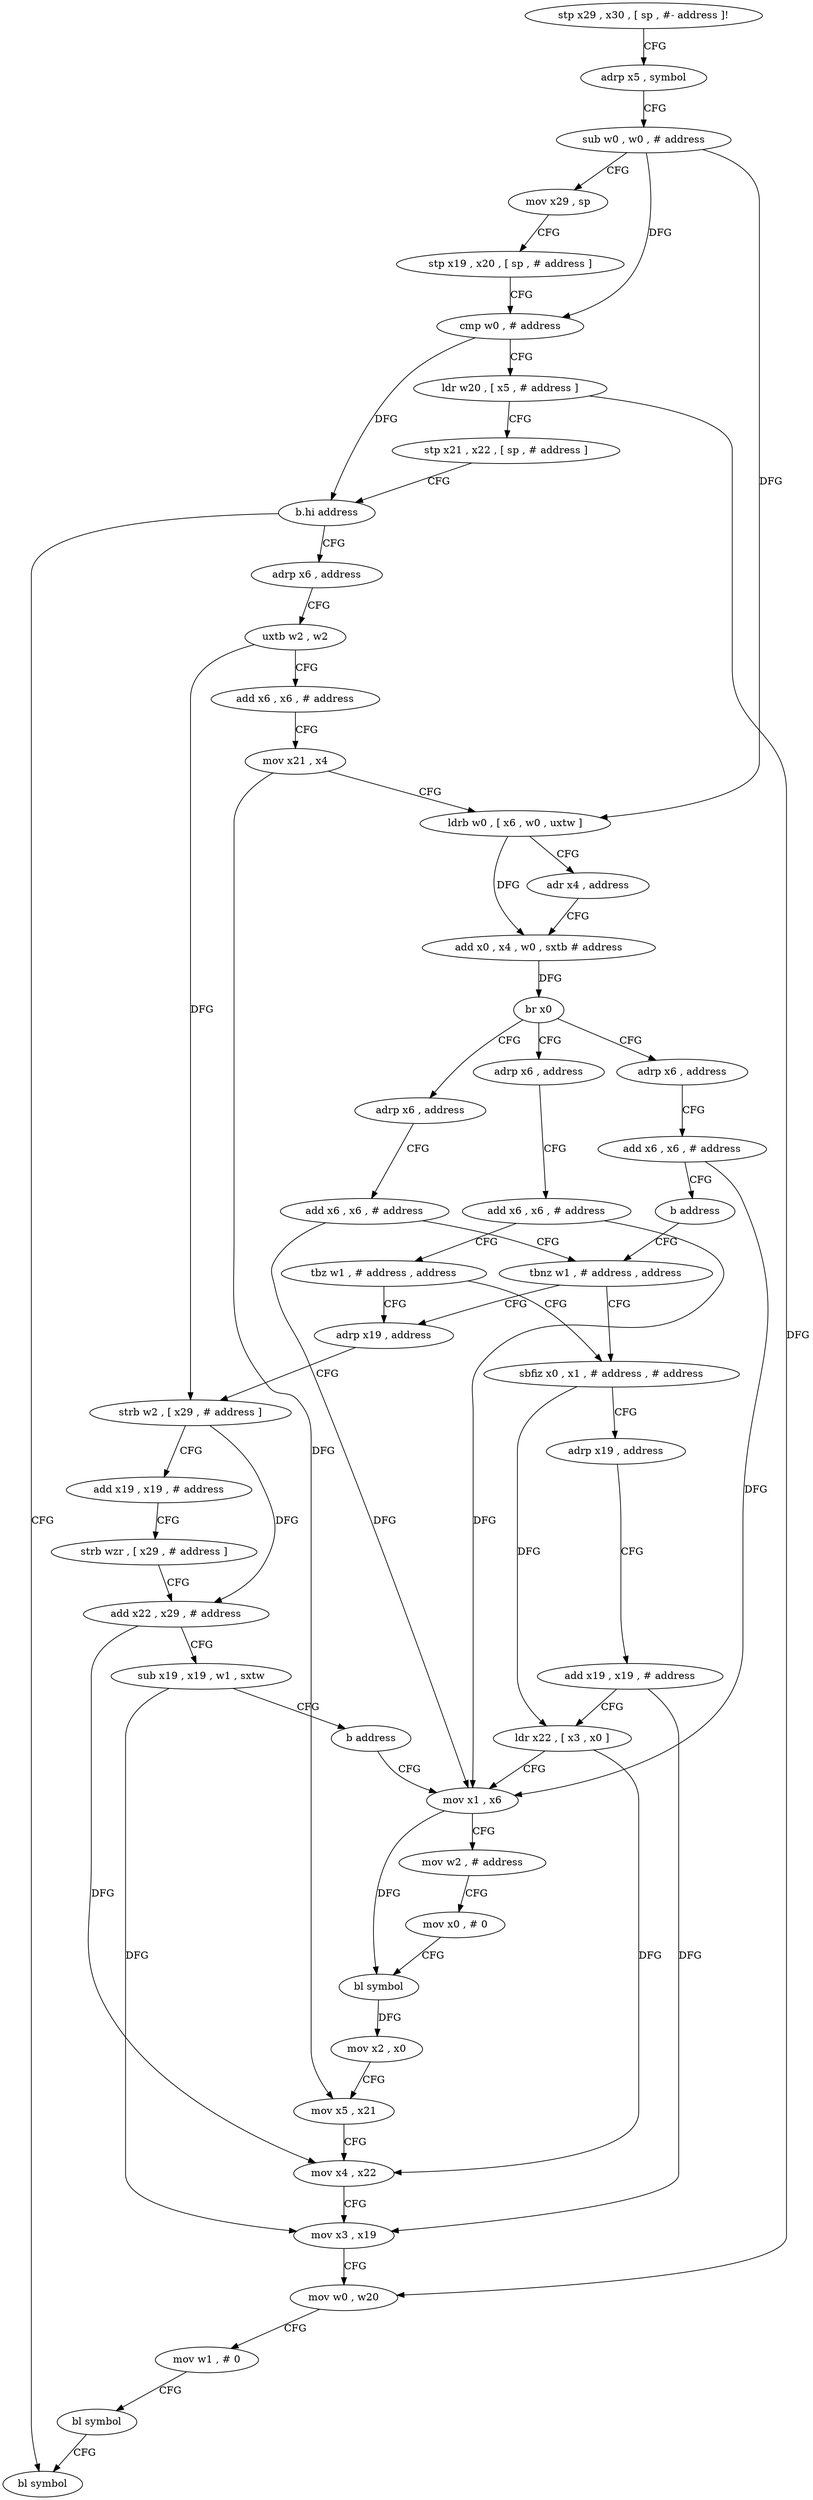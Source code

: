 digraph "func" {
"4328360" [label = "stp x29 , x30 , [ sp , #- address ]!" ]
"4328364" [label = "adrp x5 , symbol" ]
"4328368" [label = "sub w0 , w0 , # address" ]
"4328372" [label = "mov x29 , sp" ]
"4328376" [label = "stp x19 , x20 , [ sp , # address ]" ]
"4328380" [label = "cmp w0 , # address" ]
"4328384" [label = "ldr w20 , [ x5 , # address ]" ]
"4328388" [label = "stp x21 , x22 , [ sp , # address ]" ]
"4328392" [label = "b.hi address" ]
"4328500" [label = "bl symbol" ]
"4328396" [label = "adrp x6 , address" ]
"4328400" [label = "uxtb w2 , w2" ]
"4328404" [label = "add x6 , x6 , # address" ]
"4328408" [label = "mov x21 , x4" ]
"4328412" [label = "ldrb w0 , [ x6 , w0 , uxtw ]" ]
"4328416" [label = "adr x4 , address" ]
"4328420" [label = "add x0 , x4 , w0 , sxtb # address" ]
"4328424" [label = "br x0" ]
"4328428" [label = "adrp x6 , address" ]
"4328504" [label = "adrp x6 , address" ]
"4328544" [label = "adrp x6 , address" ]
"4328432" [label = "add x6 , x6 , # address" ]
"4328436" [label = "tbnz w1 , # address , address" ]
"4328508" [label = "add x6 , x6 , # address" ]
"4328512" [label = "tbz w1 , # address , address" ]
"4328440" [label = "sbfiz x0 , x1 , # address , # address" ]
"4328516" [label = "adrp x19 , address" ]
"4328548" [label = "add x6 , x6 , # address" ]
"4328552" [label = "b address" ]
"4328520" [label = "strb w2 , [ x29 , # address ]" ]
"4328524" [label = "add x19 , x19 , # address" ]
"4328528" [label = "strb wzr , [ x29 , # address ]" ]
"4328532" [label = "add x22 , x29 , # address" ]
"4328536" [label = "sub x19 , x19 , w1 , sxtw" ]
"4328540" [label = "b address" ]
"4328456" [label = "mov x1 , x6" ]
"4328444" [label = "adrp x19 , address" ]
"4328448" [label = "add x19 , x19 , # address" ]
"4328452" [label = "ldr x22 , [ x3 , x0 ]" ]
"4328460" [label = "mov w2 , # address" ]
"4328464" [label = "mov x0 , # 0" ]
"4328468" [label = "bl symbol" ]
"4328472" [label = "mov x2 , x0" ]
"4328476" [label = "mov x5 , x21" ]
"4328480" [label = "mov x4 , x22" ]
"4328484" [label = "mov x3 , x19" ]
"4328488" [label = "mov w0 , w20" ]
"4328492" [label = "mov w1 , # 0" ]
"4328496" [label = "bl symbol" ]
"4328360" -> "4328364" [ label = "CFG" ]
"4328364" -> "4328368" [ label = "CFG" ]
"4328368" -> "4328372" [ label = "CFG" ]
"4328368" -> "4328380" [ label = "DFG" ]
"4328368" -> "4328412" [ label = "DFG" ]
"4328372" -> "4328376" [ label = "CFG" ]
"4328376" -> "4328380" [ label = "CFG" ]
"4328380" -> "4328384" [ label = "CFG" ]
"4328380" -> "4328392" [ label = "DFG" ]
"4328384" -> "4328388" [ label = "CFG" ]
"4328384" -> "4328488" [ label = "DFG" ]
"4328388" -> "4328392" [ label = "CFG" ]
"4328392" -> "4328500" [ label = "CFG" ]
"4328392" -> "4328396" [ label = "CFG" ]
"4328396" -> "4328400" [ label = "CFG" ]
"4328400" -> "4328404" [ label = "CFG" ]
"4328400" -> "4328520" [ label = "DFG" ]
"4328404" -> "4328408" [ label = "CFG" ]
"4328408" -> "4328412" [ label = "CFG" ]
"4328408" -> "4328476" [ label = "DFG" ]
"4328412" -> "4328416" [ label = "CFG" ]
"4328412" -> "4328420" [ label = "DFG" ]
"4328416" -> "4328420" [ label = "CFG" ]
"4328420" -> "4328424" [ label = "DFG" ]
"4328424" -> "4328428" [ label = "CFG" ]
"4328424" -> "4328504" [ label = "CFG" ]
"4328424" -> "4328544" [ label = "CFG" ]
"4328428" -> "4328432" [ label = "CFG" ]
"4328504" -> "4328508" [ label = "CFG" ]
"4328544" -> "4328548" [ label = "CFG" ]
"4328432" -> "4328436" [ label = "CFG" ]
"4328432" -> "4328456" [ label = "DFG" ]
"4328436" -> "4328516" [ label = "CFG" ]
"4328436" -> "4328440" [ label = "CFG" ]
"4328508" -> "4328512" [ label = "CFG" ]
"4328508" -> "4328456" [ label = "DFG" ]
"4328512" -> "4328440" [ label = "CFG" ]
"4328512" -> "4328516" [ label = "CFG" ]
"4328440" -> "4328444" [ label = "CFG" ]
"4328440" -> "4328452" [ label = "DFG" ]
"4328516" -> "4328520" [ label = "CFG" ]
"4328548" -> "4328552" [ label = "CFG" ]
"4328548" -> "4328456" [ label = "DFG" ]
"4328552" -> "4328436" [ label = "CFG" ]
"4328520" -> "4328524" [ label = "CFG" ]
"4328520" -> "4328532" [ label = "DFG" ]
"4328524" -> "4328528" [ label = "CFG" ]
"4328528" -> "4328532" [ label = "CFG" ]
"4328532" -> "4328536" [ label = "CFG" ]
"4328532" -> "4328480" [ label = "DFG" ]
"4328536" -> "4328540" [ label = "CFG" ]
"4328536" -> "4328484" [ label = "DFG" ]
"4328540" -> "4328456" [ label = "CFG" ]
"4328456" -> "4328460" [ label = "CFG" ]
"4328456" -> "4328468" [ label = "DFG" ]
"4328444" -> "4328448" [ label = "CFG" ]
"4328448" -> "4328452" [ label = "CFG" ]
"4328448" -> "4328484" [ label = "DFG" ]
"4328452" -> "4328456" [ label = "CFG" ]
"4328452" -> "4328480" [ label = "DFG" ]
"4328460" -> "4328464" [ label = "CFG" ]
"4328464" -> "4328468" [ label = "CFG" ]
"4328468" -> "4328472" [ label = "DFG" ]
"4328472" -> "4328476" [ label = "CFG" ]
"4328476" -> "4328480" [ label = "CFG" ]
"4328480" -> "4328484" [ label = "CFG" ]
"4328484" -> "4328488" [ label = "CFG" ]
"4328488" -> "4328492" [ label = "CFG" ]
"4328492" -> "4328496" [ label = "CFG" ]
"4328496" -> "4328500" [ label = "CFG" ]
}
